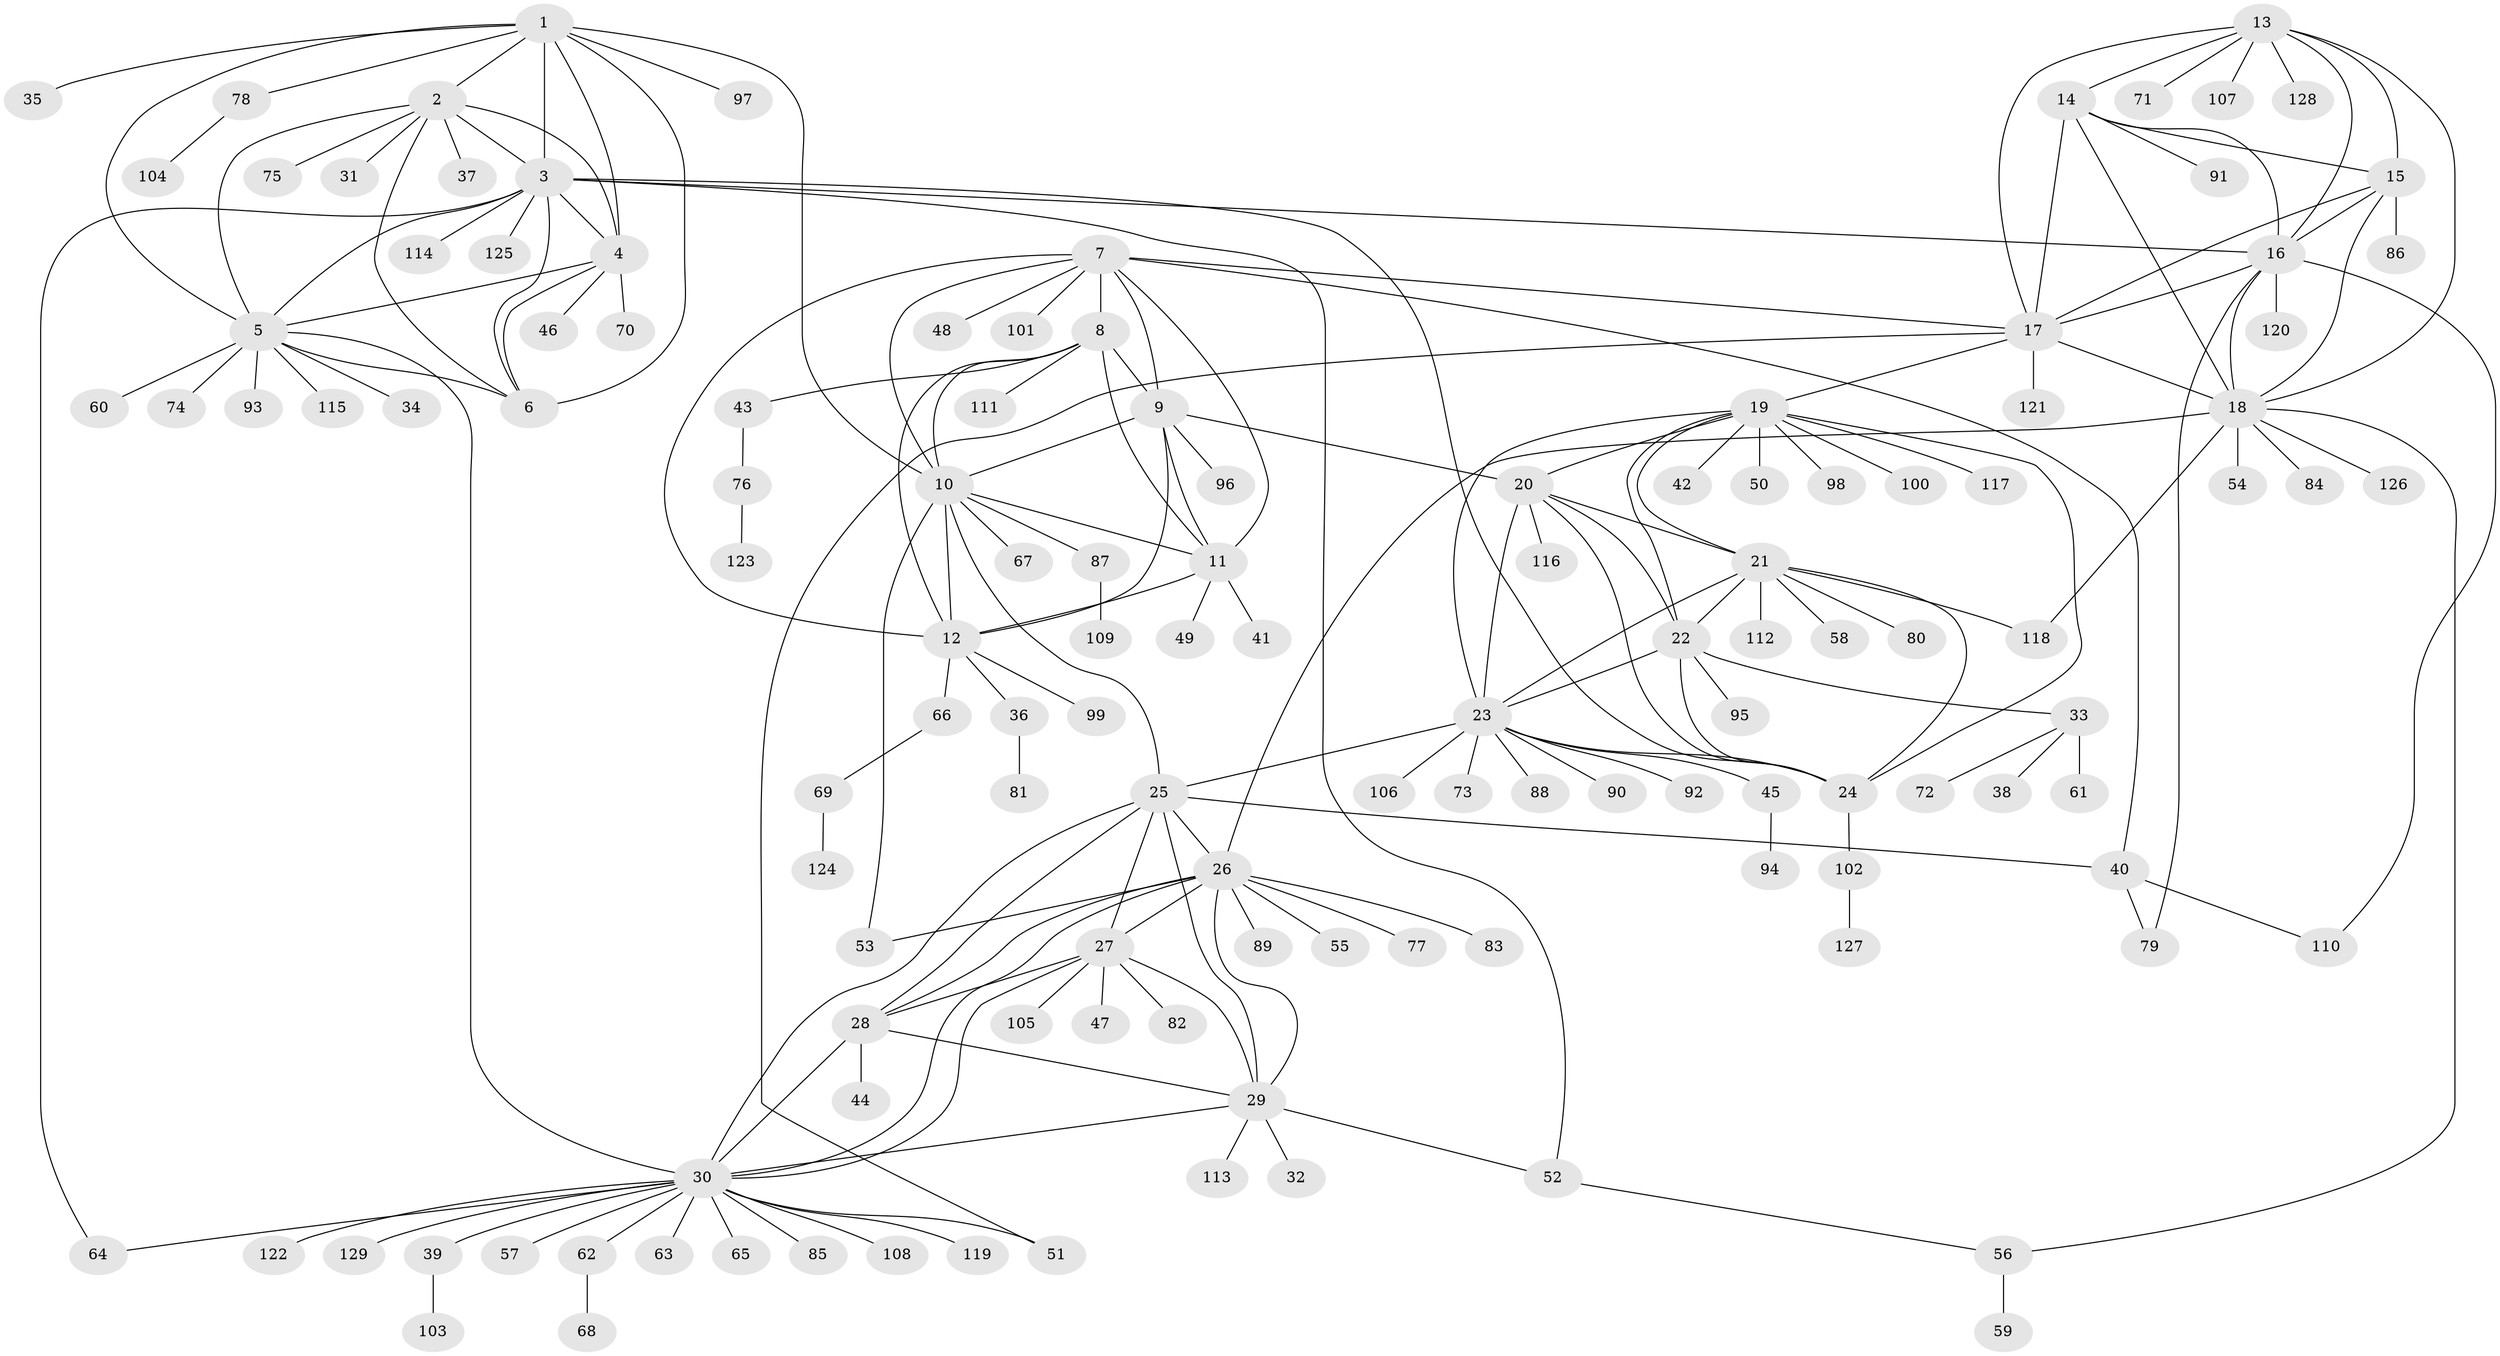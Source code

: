// Generated by graph-tools (version 1.1) at 2025/50/03/09/25 03:50:34]
// undirected, 129 vertices, 193 edges
graph export_dot {
graph [start="1"]
  node [color=gray90,style=filled];
  1;
  2;
  3;
  4;
  5;
  6;
  7;
  8;
  9;
  10;
  11;
  12;
  13;
  14;
  15;
  16;
  17;
  18;
  19;
  20;
  21;
  22;
  23;
  24;
  25;
  26;
  27;
  28;
  29;
  30;
  31;
  32;
  33;
  34;
  35;
  36;
  37;
  38;
  39;
  40;
  41;
  42;
  43;
  44;
  45;
  46;
  47;
  48;
  49;
  50;
  51;
  52;
  53;
  54;
  55;
  56;
  57;
  58;
  59;
  60;
  61;
  62;
  63;
  64;
  65;
  66;
  67;
  68;
  69;
  70;
  71;
  72;
  73;
  74;
  75;
  76;
  77;
  78;
  79;
  80;
  81;
  82;
  83;
  84;
  85;
  86;
  87;
  88;
  89;
  90;
  91;
  92;
  93;
  94;
  95;
  96;
  97;
  98;
  99;
  100;
  101;
  102;
  103;
  104;
  105;
  106;
  107;
  108;
  109;
  110;
  111;
  112;
  113;
  114;
  115;
  116;
  117;
  118;
  119;
  120;
  121;
  122;
  123;
  124;
  125;
  126;
  127;
  128;
  129;
  1 -- 2;
  1 -- 3;
  1 -- 4;
  1 -- 5;
  1 -- 6;
  1 -- 10;
  1 -- 35;
  1 -- 78;
  1 -- 97;
  2 -- 3;
  2 -- 4;
  2 -- 5;
  2 -- 6;
  2 -- 31;
  2 -- 37;
  2 -- 75;
  3 -- 4;
  3 -- 5;
  3 -- 6;
  3 -- 16;
  3 -- 24;
  3 -- 52;
  3 -- 64;
  3 -- 114;
  3 -- 125;
  4 -- 5;
  4 -- 6;
  4 -- 46;
  4 -- 70;
  5 -- 6;
  5 -- 30;
  5 -- 34;
  5 -- 60;
  5 -- 74;
  5 -- 93;
  5 -- 115;
  7 -- 8;
  7 -- 9;
  7 -- 10;
  7 -- 11;
  7 -- 12;
  7 -- 17;
  7 -- 40;
  7 -- 48;
  7 -- 101;
  8 -- 9;
  8 -- 10;
  8 -- 11;
  8 -- 12;
  8 -- 43;
  8 -- 111;
  9 -- 10;
  9 -- 11;
  9 -- 12;
  9 -- 20;
  9 -- 96;
  10 -- 11;
  10 -- 12;
  10 -- 25;
  10 -- 53;
  10 -- 67;
  10 -- 87;
  11 -- 12;
  11 -- 41;
  11 -- 49;
  12 -- 36;
  12 -- 66;
  12 -- 99;
  13 -- 14;
  13 -- 15;
  13 -- 16;
  13 -- 17;
  13 -- 18;
  13 -- 71;
  13 -- 107;
  13 -- 128;
  14 -- 15;
  14 -- 16;
  14 -- 17;
  14 -- 18;
  14 -- 91;
  15 -- 16;
  15 -- 17;
  15 -- 18;
  15 -- 86;
  16 -- 17;
  16 -- 18;
  16 -- 79;
  16 -- 110;
  16 -- 120;
  17 -- 18;
  17 -- 19;
  17 -- 51;
  17 -- 121;
  18 -- 26;
  18 -- 54;
  18 -- 56;
  18 -- 84;
  18 -- 118;
  18 -- 126;
  19 -- 20;
  19 -- 21;
  19 -- 22;
  19 -- 23;
  19 -- 24;
  19 -- 42;
  19 -- 50;
  19 -- 98;
  19 -- 100;
  19 -- 117;
  20 -- 21;
  20 -- 22;
  20 -- 23;
  20 -- 24;
  20 -- 116;
  21 -- 22;
  21 -- 23;
  21 -- 24;
  21 -- 58;
  21 -- 80;
  21 -- 112;
  21 -- 118;
  22 -- 23;
  22 -- 24;
  22 -- 33;
  22 -- 95;
  23 -- 24;
  23 -- 25;
  23 -- 45;
  23 -- 73;
  23 -- 88;
  23 -- 90;
  23 -- 92;
  23 -- 106;
  24 -- 102;
  25 -- 26;
  25 -- 27;
  25 -- 28;
  25 -- 29;
  25 -- 30;
  25 -- 40;
  26 -- 27;
  26 -- 28;
  26 -- 29;
  26 -- 30;
  26 -- 53;
  26 -- 55;
  26 -- 77;
  26 -- 83;
  26 -- 89;
  27 -- 28;
  27 -- 29;
  27 -- 30;
  27 -- 47;
  27 -- 82;
  27 -- 105;
  28 -- 29;
  28 -- 30;
  28 -- 44;
  29 -- 30;
  29 -- 32;
  29 -- 52;
  29 -- 113;
  30 -- 39;
  30 -- 51;
  30 -- 57;
  30 -- 62;
  30 -- 63;
  30 -- 64;
  30 -- 65;
  30 -- 85;
  30 -- 108;
  30 -- 119;
  30 -- 122;
  30 -- 129;
  33 -- 38;
  33 -- 61;
  33 -- 72;
  36 -- 81;
  39 -- 103;
  40 -- 79;
  40 -- 110;
  43 -- 76;
  45 -- 94;
  52 -- 56;
  56 -- 59;
  62 -- 68;
  66 -- 69;
  69 -- 124;
  76 -- 123;
  78 -- 104;
  87 -- 109;
  102 -- 127;
}
